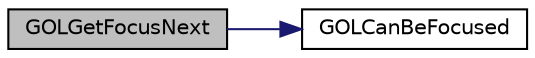 digraph "GOLGetFocusNext"
{
  edge [fontname="Helvetica",fontsize="10",labelfontname="Helvetica",labelfontsize="10"];
  node [fontname="Helvetica",fontsize="10",shape=record];
  rankdir="LR";
  Node1 [label="GOLGetFocusNext",height=0.2,width=0.4,color="black", fillcolor="grey75", style="filled", fontcolor="black"];
  Node1 -> Node2 [color="midnightblue",fontsize="10",style="solid",fontname="Helvetica"];
  Node2 [label="GOLCanBeFocused",height=0.2,width=0.4,color="black", fillcolor="white", style="filled",URL="$_g_o_l_8c.html#aec07eb80e84c32dfa982aa247d6de500"];
}
